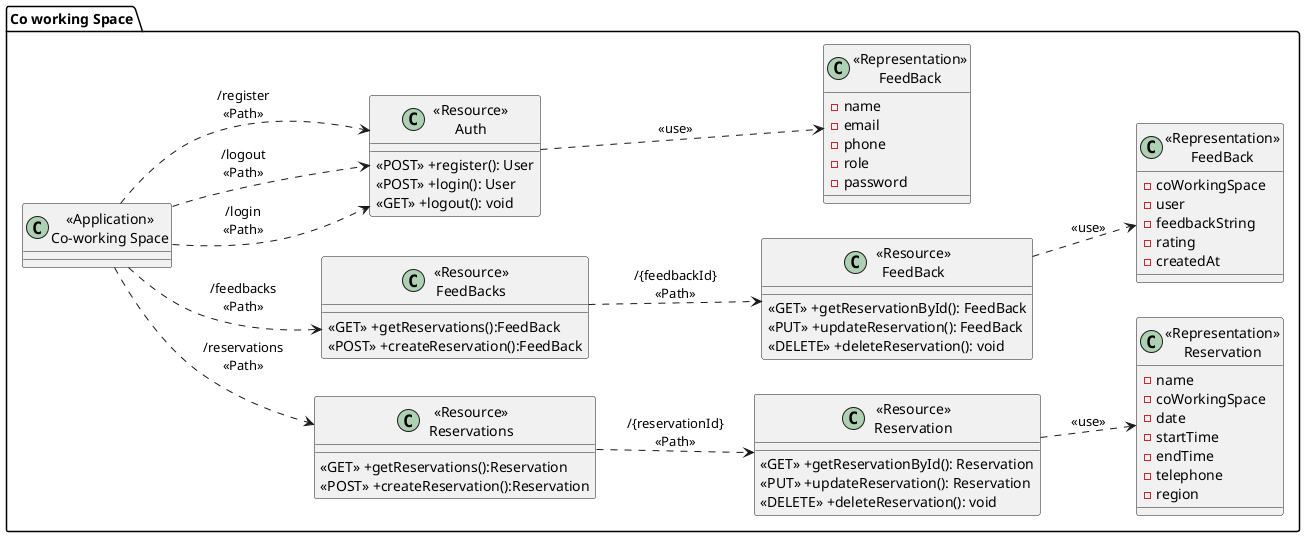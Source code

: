 @startuml Co-working Class Diagram
left to right direction
package "Co working Space"{
    class "<<Application>>\nCo-working Space" as CoWorkingService{}

    class "<<Resource>>\nReservations" as ResourceReservations{
        <<GET>> +getReservations():Reservation
        <<POST>> +createReservation():Reservation
    }

    class "<<Resource>>\nReservation" as ResourceReservation {
        <<GET>> +getReservationById(): Reservation
        <<PUT>> +updateReservation(): Reservation
        <<DELETE>> +deleteReservation(): void
    }

    class "<<Representation>>\nReservation" as RepresentationReservation {
        -name
        -coWorkingSpace
        -date
        -startTime
        -endTime
        -telephone
        -region
    }

    class "<<Resource>>\nFeedBacks" as ResourceFeedBacks{
        <<GET>> +getReservations():FeedBack
        <<POST>> +createReservation():FeedBack
    }

    class "<<Resource>>\nFeedBack" as ResourceFeedBack {
        <<GET>> +getReservationById(): FeedBack
        <<PUT>> +updateReservation(): FeedBack
        <<DELETE>> +deleteReservation(): void
    }

    class "<<Representation>>\nFeedBack" as RepresentationFeedBack {
        -coWorkingSpace
        -user
        -feedbackString
        -rating
        -createdAt
    }

    class "<<Resource>>\nAuth" as ResourceAuth {
        <<POST>> +register(): User
        <<POST>> +login(): User
        <<GET>> +logout(): void
    }

    class "<<Representation>>\nFeedBack" as RepresentationAuth {
        -name
        -email
        -phone
        -role
        -password
    }

}

CoWorkingService ..> ResourceReservations:"/reservations\n<<Path>>"
ResourceReservations ..> ResourceReservation: "/{reservationId}\n<<Path>>"
ResourceReservation ..> RepresentationReservation: "<<use>>"

CoWorkingService ..> ResourceFeedBacks:"/feedbacks\n<<Path>>"
ResourceFeedBacks ..> ResourceFeedBack: "/{feedbackId}\n<<Path>>"
ResourceFeedBack ..> RepresentationFeedBack: "<<use>>"

CoWorkingService ..> ResourceAuth:"/login\n<<Path>>"
CoWorkingService ..> ResourceAuth:"/logout\n<<Path>>"
CoWorkingService ..> ResourceAuth:"/register\n<<Path>>"
ResourceAuth ..> RepresentationAuth: "<<use>>"

@enduml